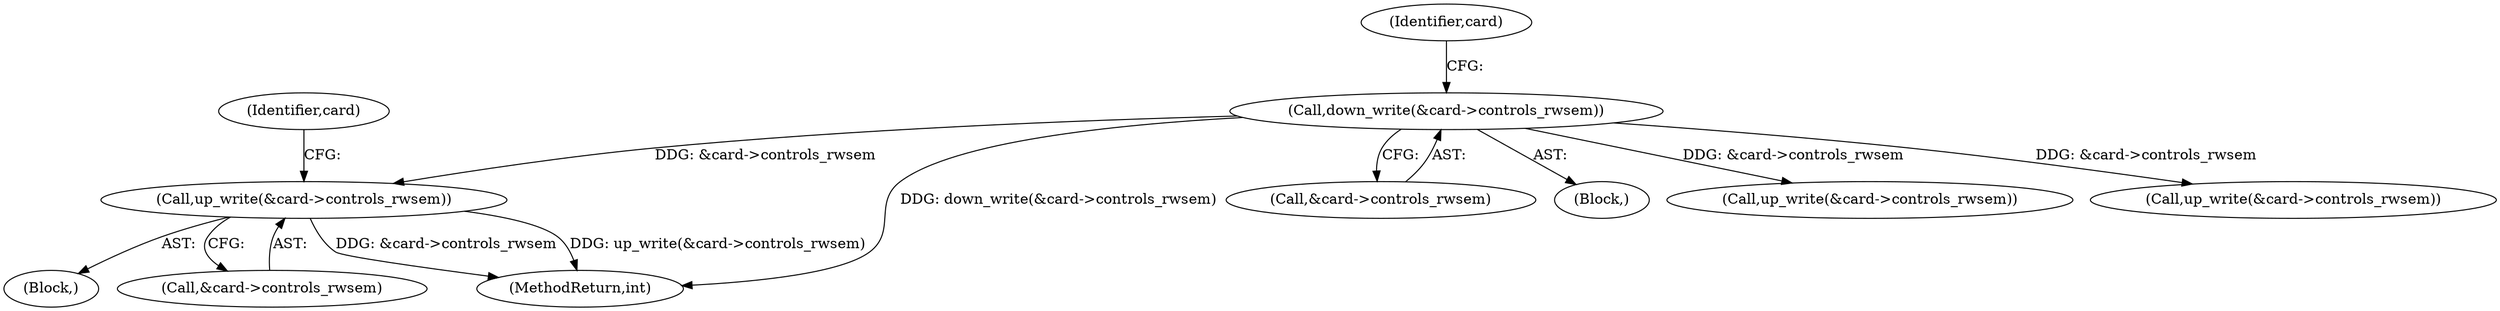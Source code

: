 digraph "0_linux_883a1d49f0d77d30012f114b2e19fc141beb3e8e@API" {
"1000154" [label="(Call,up_write(&card->controls_rwsem))"];
"1000143" [label="(Call,down_write(&card->controls_rwsem))"];
"1000144" [label="(Call,&card->controls_rwsem)"];
"1000153" [label="(Block,)"];
"1000143" [label="(Call,down_write(&card->controls_rwsem))"];
"1000161" [label="(Identifier,card)"];
"1000155" [label="(Call,&card->controls_rwsem)"];
"1000154" [label="(Call,up_write(&card->controls_rwsem))"];
"1000103" [label="(Block,)"];
"1000278" [label="(MethodReturn,int)"];
"1000193" [label="(Call,up_write(&card->controls_rwsem))"];
"1000150" [label="(Identifier,card)"];
"1000242" [label="(Call,up_write(&card->controls_rwsem))"];
"1000154" -> "1000153"  [label="AST: "];
"1000154" -> "1000155"  [label="CFG: "];
"1000155" -> "1000154"  [label="AST: "];
"1000161" -> "1000154"  [label="CFG: "];
"1000154" -> "1000278"  [label="DDG: &card->controls_rwsem"];
"1000154" -> "1000278"  [label="DDG: up_write(&card->controls_rwsem)"];
"1000143" -> "1000154"  [label="DDG: &card->controls_rwsem"];
"1000143" -> "1000103"  [label="AST: "];
"1000143" -> "1000144"  [label="CFG: "];
"1000144" -> "1000143"  [label="AST: "];
"1000150" -> "1000143"  [label="CFG: "];
"1000143" -> "1000278"  [label="DDG: down_write(&card->controls_rwsem)"];
"1000143" -> "1000193"  [label="DDG: &card->controls_rwsem"];
"1000143" -> "1000242"  [label="DDG: &card->controls_rwsem"];
}

